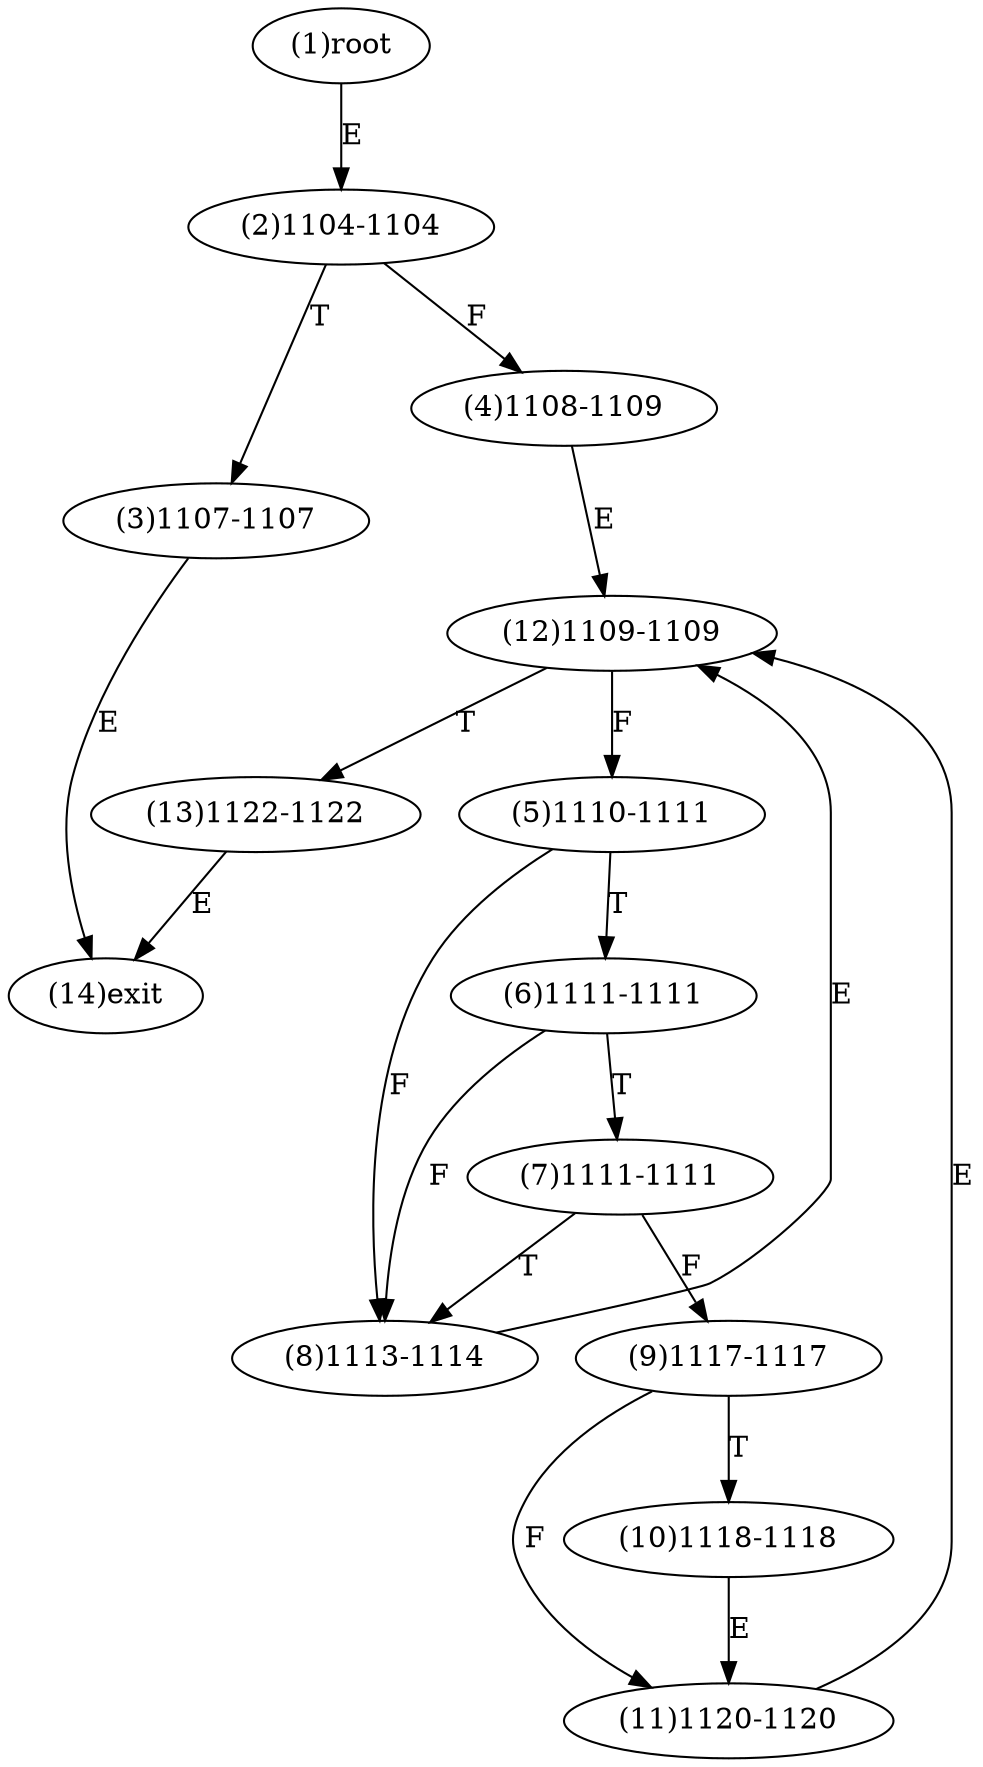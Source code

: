 digraph "" { 
1[ label="(1)root"];
2[ label="(2)1104-1104"];
3[ label="(3)1107-1107"];
4[ label="(4)1108-1109"];
5[ label="(5)1110-1111"];
6[ label="(6)1111-1111"];
7[ label="(7)1111-1111"];
8[ label="(8)1113-1114"];
9[ label="(9)1117-1117"];
10[ label="(10)1118-1118"];
11[ label="(11)1120-1120"];
12[ label="(12)1109-1109"];
13[ label="(13)1122-1122"];
14[ label="(14)exit"];
1->2[ label="E"];
2->4[ label="F"];
2->3[ label="T"];
3->14[ label="E"];
4->12[ label="E"];
5->8[ label="F"];
5->6[ label="T"];
6->8[ label="F"];
6->7[ label="T"];
7->9[ label="F"];
7->8[ label="T"];
8->12[ label="E"];
9->11[ label="F"];
9->10[ label="T"];
10->11[ label="E"];
11->12[ label="E"];
12->5[ label="F"];
12->13[ label="T"];
13->14[ label="E"];
}